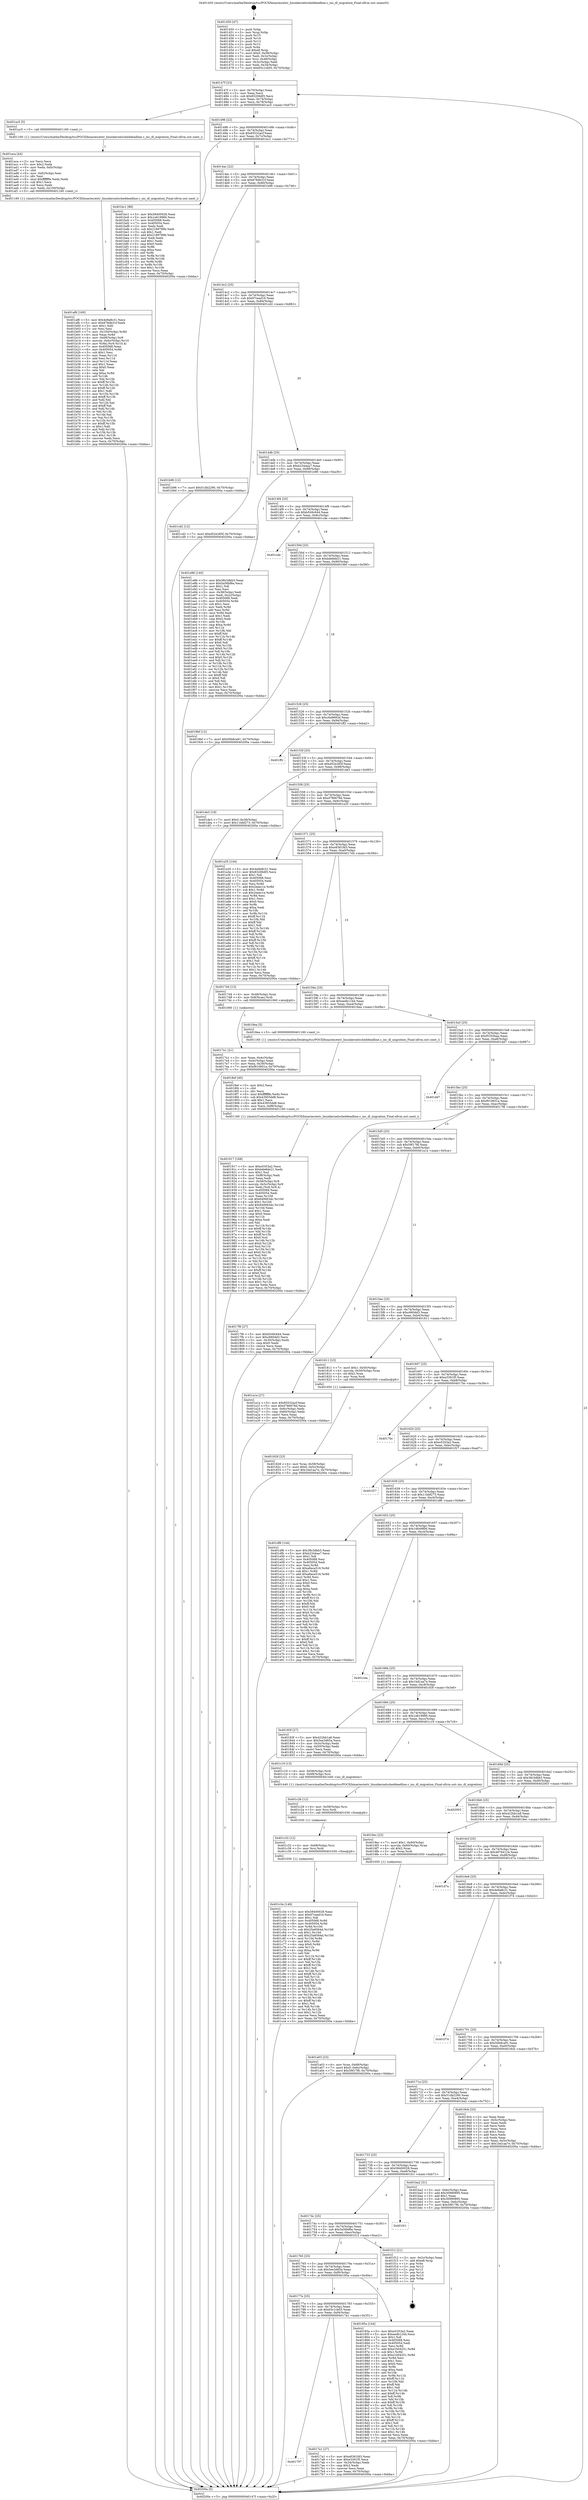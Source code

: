 digraph "0x401450" {
  label = "0x401450 (/mnt/c/Users/mathe/Desktop/tcc/POCII/binaries/extr_linuxkernelscheddeadline.c_inc_dl_migration_Final-ollvm.out::main(0))"
  labelloc = "t"
  node[shape=record]

  Entry [label="",width=0.3,height=0.3,shape=circle,fillcolor=black,style=filled]
  "0x40147f" [label="{
     0x40147f [23]\l
     | [instrs]\l
     &nbsp;&nbsp;0x40147f \<+3\>: mov -0x70(%rbp),%eax\l
     &nbsp;&nbsp;0x401482 \<+2\>: mov %eax,%ecx\l
     &nbsp;&nbsp;0x401484 \<+6\>: sub $0x83206df3,%ecx\l
     &nbsp;&nbsp;0x40148a \<+3\>: mov %eax,-0x74(%rbp)\l
     &nbsp;&nbsp;0x40148d \<+3\>: mov %ecx,-0x78(%rbp)\l
     &nbsp;&nbsp;0x401490 \<+6\>: je 0000000000401ac5 \<main+0x675\>\l
  }"]
  "0x401ac5" [label="{
     0x401ac5 [5]\l
     | [instrs]\l
     &nbsp;&nbsp;0x401ac5 \<+5\>: call 0000000000401160 \<next_i\>\l
     | [calls]\l
     &nbsp;&nbsp;0x401160 \{1\} (/mnt/c/Users/mathe/Desktop/tcc/POCII/binaries/extr_linuxkernelscheddeadline.c_inc_dl_migration_Final-ollvm.out::next_i)\l
  }"]
  "0x401496" [label="{
     0x401496 [22]\l
     | [instrs]\l
     &nbsp;&nbsp;0x401496 \<+5\>: jmp 000000000040149b \<main+0x4b\>\l
     &nbsp;&nbsp;0x40149b \<+3\>: mov -0x74(%rbp),%eax\l
     &nbsp;&nbsp;0x40149e \<+5\>: sub $0x85532acf,%eax\l
     &nbsp;&nbsp;0x4014a3 \<+3\>: mov %eax,-0x7c(%rbp)\l
     &nbsp;&nbsp;0x4014a6 \<+6\>: je 0000000000401bc1 \<main+0x771\>\l
  }"]
  Exit [label="",width=0.3,height=0.3,shape=circle,fillcolor=black,style=filled,peripheries=2]
  "0x401bc1" [label="{
     0x401bc1 [88]\l
     | [instrs]\l
     &nbsp;&nbsp;0x401bc1 \<+5\>: mov $0x58400028,%eax\l
     &nbsp;&nbsp;0x401bc6 \<+5\>: mov $0x1e619966,%ecx\l
     &nbsp;&nbsp;0x401bcb \<+7\>: mov 0x405068,%edx\l
     &nbsp;&nbsp;0x401bd2 \<+7\>: mov 0x405054,%esi\l
     &nbsp;&nbsp;0x401bd9 \<+2\>: mov %edx,%edi\l
     &nbsp;&nbsp;0x401bdb \<+6\>: sub $0x2189789b,%edi\l
     &nbsp;&nbsp;0x401be1 \<+3\>: sub $0x1,%edi\l
     &nbsp;&nbsp;0x401be4 \<+6\>: add $0x2189789b,%edi\l
     &nbsp;&nbsp;0x401bea \<+3\>: imul %edi,%edx\l
     &nbsp;&nbsp;0x401bed \<+3\>: and $0x1,%edx\l
     &nbsp;&nbsp;0x401bf0 \<+3\>: cmp $0x0,%edx\l
     &nbsp;&nbsp;0x401bf3 \<+4\>: sete %r8b\l
     &nbsp;&nbsp;0x401bf7 \<+3\>: cmp $0xa,%esi\l
     &nbsp;&nbsp;0x401bfa \<+4\>: setl %r9b\l
     &nbsp;&nbsp;0x401bfe \<+3\>: mov %r8b,%r10b\l
     &nbsp;&nbsp;0x401c01 \<+3\>: and %r9b,%r10b\l
     &nbsp;&nbsp;0x401c04 \<+3\>: xor %r9b,%r8b\l
     &nbsp;&nbsp;0x401c07 \<+3\>: or %r8b,%r10b\l
     &nbsp;&nbsp;0x401c0a \<+4\>: test $0x1,%r10b\l
     &nbsp;&nbsp;0x401c0e \<+3\>: cmovne %ecx,%eax\l
     &nbsp;&nbsp;0x401c11 \<+3\>: mov %eax,-0x70(%rbp)\l
     &nbsp;&nbsp;0x401c14 \<+5\>: jmp 000000000040200a \<main+0xbba\>\l
  }"]
  "0x4014ac" [label="{
     0x4014ac [22]\l
     | [instrs]\l
     &nbsp;&nbsp;0x4014ac \<+5\>: jmp 00000000004014b1 \<main+0x61\>\l
     &nbsp;&nbsp;0x4014b1 \<+3\>: mov -0x74(%rbp),%eax\l
     &nbsp;&nbsp;0x4014b4 \<+5\>: sub $0x878db31f,%eax\l
     &nbsp;&nbsp;0x4014b9 \<+3\>: mov %eax,-0x80(%rbp)\l
     &nbsp;&nbsp;0x4014bc \<+6\>: je 0000000000401b96 \<main+0x746\>\l
  }"]
  "0x401c3e" [label="{
     0x401c3e [148]\l
     | [instrs]\l
     &nbsp;&nbsp;0x401c3e \<+5\>: mov $0x58400028,%eax\l
     &nbsp;&nbsp;0x401c43 \<+5\>: mov $0x97cead16,%ecx\l
     &nbsp;&nbsp;0x401c48 \<+2\>: mov $0x1,%dl\l
     &nbsp;&nbsp;0x401c4a \<+8\>: mov 0x405068,%r8d\l
     &nbsp;&nbsp;0x401c52 \<+8\>: mov 0x405054,%r9d\l
     &nbsp;&nbsp;0x401c5a \<+3\>: mov %r8d,%r10d\l
     &nbsp;&nbsp;0x401c5d \<+7\>: sub $0x25a6564d,%r10d\l
     &nbsp;&nbsp;0x401c64 \<+4\>: sub $0x1,%r10d\l
     &nbsp;&nbsp;0x401c68 \<+7\>: add $0x25a6564d,%r10d\l
     &nbsp;&nbsp;0x401c6f \<+4\>: imul %r10d,%r8d\l
     &nbsp;&nbsp;0x401c73 \<+4\>: and $0x1,%r8d\l
     &nbsp;&nbsp;0x401c77 \<+4\>: cmp $0x0,%r8d\l
     &nbsp;&nbsp;0x401c7b \<+4\>: sete %r11b\l
     &nbsp;&nbsp;0x401c7f \<+4\>: cmp $0xa,%r9d\l
     &nbsp;&nbsp;0x401c83 \<+3\>: setl %bl\l
     &nbsp;&nbsp;0x401c86 \<+3\>: mov %r11b,%r14b\l
     &nbsp;&nbsp;0x401c89 \<+4\>: xor $0xff,%r14b\l
     &nbsp;&nbsp;0x401c8d \<+3\>: mov %bl,%r15b\l
     &nbsp;&nbsp;0x401c90 \<+4\>: xor $0xff,%r15b\l
     &nbsp;&nbsp;0x401c94 \<+3\>: xor $0x1,%dl\l
     &nbsp;&nbsp;0x401c97 \<+3\>: mov %r14b,%r12b\l
     &nbsp;&nbsp;0x401c9a \<+4\>: and $0xff,%r12b\l
     &nbsp;&nbsp;0x401c9e \<+3\>: and %dl,%r11b\l
     &nbsp;&nbsp;0x401ca1 \<+3\>: mov %r15b,%r13b\l
     &nbsp;&nbsp;0x401ca4 \<+4\>: and $0xff,%r13b\l
     &nbsp;&nbsp;0x401ca8 \<+2\>: and %dl,%bl\l
     &nbsp;&nbsp;0x401caa \<+3\>: or %r11b,%r12b\l
     &nbsp;&nbsp;0x401cad \<+3\>: or %bl,%r13b\l
     &nbsp;&nbsp;0x401cb0 \<+3\>: xor %r13b,%r12b\l
     &nbsp;&nbsp;0x401cb3 \<+3\>: or %r15b,%r14b\l
     &nbsp;&nbsp;0x401cb6 \<+4\>: xor $0xff,%r14b\l
     &nbsp;&nbsp;0x401cba \<+3\>: or $0x1,%dl\l
     &nbsp;&nbsp;0x401cbd \<+3\>: and %dl,%r14b\l
     &nbsp;&nbsp;0x401cc0 \<+3\>: or %r14b,%r12b\l
     &nbsp;&nbsp;0x401cc3 \<+4\>: test $0x1,%r12b\l
     &nbsp;&nbsp;0x401cc7 \<+3\>: cmovne %ecx,%eax\l
     &nbsp;&nbsp;0x401cca \<+3\>: mov %eax,-0x70(%rbp)\l
     &nbsp;&nbsp;0x401ccd \<+5\>: jmp 000000000040200a \<main+0xbba\>\l
  }"]
  "0x401b96" [label="{
     0x401b96 [12]\l
     | [instrs]\l
     &nbsp;&nbsp;0x401b96 \<+7\>: movl $0x51db2290,-0x70(%rbp)\l
     &nbsp;&nbsp;0x401b9d \<+5\>: jmp 000000000040200a \<main+0xbba\>\l
  }"]
  "0x4014c2" [label="{
     0x4014c2 [25]\l
     | [instrs]\l
     &nbsp;&nbsp;0x4014c2 \<+5\>: jmp 00000000004014c7 \<main+0x77\>\l
     &nbsp;&nbsp;0x4014c7 \<+3\>: mov -0x74(%rbp),%eax\l
     &nbsp;&nbsp;0x4014ca \<+5\>: sub $0x97cead16,%eax\l
     &nbsp;&nbsp;0x4014cf \<+6\>: mov %eax,-0x84(%rbp)\l
     &nbsp;&nbsp;0x4014d5 \<+6\>: je 0000000000401cd2 \<main+0x882\>\l
  }"]
  "0x401c32" [label="{
     0x401c32 [12]\l
     | [instrs]\l
     &nbsp;&nbsp;0x401c32 \<+4\>: mov -0x68(%rbp),%rsi\l
     &nbsp;&nbsp;0x401c36 \<+3\>: mov %rsi,%rdi\l
     &nbsp;&nbsp;0x401c39 \<+5\>: call 0000000000401030 \<free@plt\>\l
     | [calls]\l
     &nbsp;&nbsp;0x401030 \{1\} (unknown)\l
  }"]
  "0x401cd2" [label="{
     0x401cd2 [12]\l
     | [instrs]\l
     &nbsp;&nbsp;0x401cd2 \<+7\>: movl $0xd52e285f,-0x70(%rbp)\l
     &nbsp;&nbsp;0x401cd9 \<+5\>: jmp 000000000040200a \<main+0xbba\>\l
  }"]
  "0x4014db" [label="{
     0x4014db [25]\l
     | [instrs]\l
     &nbsp;&nbsp;0x4014db \<+5\>: jmp 00000000004014e0 \<main+0x90\>\l
     &nbsp;&nbsp;0x4014e0 \<+3\>: mov -0x74(%rbp),%eax\l
     &nbsp;&nbsp;0x4014e3 \<+5\>: sub $0xb2344aa7,%eax\l
     &nbsp;&nbsp;0x4014e8 \<+6\>: mov %eax,-0x88(%rbp)\l
     &nbsp;&nbsp;0x4014ee \<+6\>: je 0000000000401e86 \<main+0xa36\>\l
  }"]
  "0x401c26" [label="{
     0x401c26 [12]\l
     | [instrs]\l
     &nbsp;&nbsp;0x401c26 \<+4\>: mov -0x58(%rbp),%rsi\l
     &nbsp;&nbsp;0x401c2a \<+3\>: mov %rsi,%rdi\l
     &nbsp;&nbsp;0x401c2d \<+5\>: call 0000000000401030 \<free@plt\>\l
     | [calls]\l
     &nbsp;&nbsp;0x401030 \{1\} (unknown)\l
  }"]
  "0x401e86" [label="{
     0x401e86 [140]\l
     | [instrs]\l
     &nbsp;&nbsp;0x401e86 \<+5\>: mov $0x38c3dbb3,%eax\l
     &nbsp;&nbsp;0x401e8b \<+5\>: mov $0x5a56bf6e,%ecx\l
     &nbsp;&nbsp;0x401e90 \<+2\>: mov $0x1,%dl\l
     &nbsp;&nbsp;0x401e92 \<+2\>: xor %esi,%esi\l
     &nbsp;&nbsp;0x401e94 \<+3\>: mov -0x38(%rbp),%edi\l
     &nbsp;&nbsp;0x401e97 \<+3\>: mov %edi,-0x2c(%rbp)\l
     &nbsp;&nbsp;0x401e9a \<+7\>: mov 0x405068,%edi\l
     &nbsp;&nbsp;0x401ea1 \<+8\>: mov 0x405054,%r8d\l
     &nbsp;&nbsp;0x401ea9 \<+3\>: sub $0x1,%esi\l
     &nbsp;&nbsp;0x401eac \<+3\>: mov %edi,%r9d\l
     &nbsp;&nbsp;0x401eaf \<+3\>: add %esi,%r9d\l
     &nbsp;&nbsp;0x401eb2 \<+4\>: imul %r9d,%edi\l
     &nbsp;&nbsp;0x401eb6 \<+3\>: and $0x1,%edi\l
     &nbsp;&nbsp;0x401eb9 \<+3\>: cmp $0x0,%edi\l
     &nbsp;&nbsp;0x401ebc \<+4\>: sete %r10b\l
     &nbsp;&nbsp;0x401ec0 \<+4\>: cmp $0xa,%r8d\l
     &nbsp;&nbsp;0x401ec4 \<+4\>: setl %r11b\l
     &nbsp;&nbsp;0x401ec8 \<+3\>: mov %r10b,%bl\l
     &nbsp;&nbsp;0x401ecb \<+3\>: xor $0xff,%bl\l
     &nbsp;&nbsp;0x401ece \<+3\>: mov %r11b,%r14b\l
     &nbsp;&nbsp;0x401ed1 \<+4\>: xor $0xff,%r14b\l
     &nbsp;&nbsp;0x401ed5 \<+3\>: xor $0x0,%dl\l
     &nbsp;&nbsp;0x401ed8 \<+3\>: mov %bl,%r15b\l
     &nbsp;&nbsp;0x401edb \<+4\>: and $0x0,%r15b\l
     &nbsp;&nbsp;0x401edf \<+3\>: and %dl,%r10b\l
     &nbsp;&nbsp;0x401ee2 \<+3\>: mov %r14b,%r12b\l
     &nbsp;&nbsp;0x401ee5 \<+4\>: and $0x0,%r12b\l
     &nbsp;&nbsp;0x401ee9 \<+3\>: and %dl,%r11b\l
     &nbsp;&nbsp;0x401eec \<+3\>: or %r10b,%r15b\l
     &nbsp;&nbsp;0x401eef \<+3\>: or %r11b,%r12b\l
     &nbsp;&nbsp;0x401ef2 \<+3\>: xor %r12b,%r15b\l
     &nbsp;&nbsp;0x401ef5 \<+3\>: or %r14b,%bl\l
     &nbsp;&nbsp;0x401ef8 \<+3\>: xor $0xff,%bl\l
     &nbsp;&nbsp;0x401efb \<+3\>: or $0x0,%dl\l
     &nbsp;&nbsp;0x401efe \<+2\>: and %dl,%bl\l
     &nbsp;&nbsp;0x401f00 \<+3\>: or %bl,%r15b\l
     &nbsp;&nbsp;0x401f03 \<+4\>: test $0x1,%r15b\l
     &nbsp;&nbsp;0x401f07 \<+3\>: cmovne %ecx,%eax\l
     &nbsp;&nbsp;0x401f0a \<+3\>: mov %eax,-0x70(%rbp)\l
     &nbsp;&nbsp;0x401f0d \<+5\>: jmp 000000000040200a \<main+0xbba\>\l
  }"]
  "0x4014f4" [label="{
     0x4014f4 [25]\l
     | [instrs]\l
     &nbsp;&nbsp;0x4014f4 \<+5\>: jmp 00000000004014f9 \<main+0xa9\>\l
     &nbsp;&nbsp;0x4014f9 \<+3\>: mov -0x74(%rbp),%eax\l
     &nbsp;&nbsp;0x4014fc \<+5\>: sub $0xb549c644,%eax\l
     &nbsp;&nbsp;0x401501 \<+6\>: mov %eax,-0x8c(%rbp)\l
     &nbsp;&nbsp;0x401507 \<+6\>: je 0000000000401cde \<main+0x88e\>\l
  }"]
  "0x401af6" [label="{
     0x401af6 [160]\l
     | [instrs]\l
     &nbsp;&nbsp;0x401af6 \<+5\>: mov $0x4e9a8c31,%ecx\l
     &nbsp;&nbsp;0x401afb \<+5\>: mov $0x878db31f,%edx\l
     &nbsp;&nbsp;0x401b00 \<+3\>: mov $0x1,%dil\l
     &nbsp;&nbsp;0x401b03 \<+2\>: xor %esi,%esi\l
     &nbsp;&nbsp;0x401b05 \<+7\>: mov -0x100(%rbp),%r8d\l
     &nbsp;&nbsp;0x401b0c \<+4\>: imul %eax,%r8d\l
     &nbsp;&nbsp;0x401b10 \<+4\>: mov -0x68(%rbp),%r9\l
     &nbsp;&nbsp;0x401b14 \<+4\>: movslq -0x6c(%rbp),%r10\l
     &nbsp;&nbsp;0x401b18 \<+4\>: mov %r8d,(%r9,%r10,4)\l
     &nbsp;&nbsp;0x401b1c \<+7\>: mov 0x405068,%eax\l
     &nbsp;&nbsp;0x401b23 \<+8\>: mov 0x405054,%r8d\l
     &nbsp;&nbsp;0x401b2b \<+3\>: sub $0x1,%esi\l
     &nbsp;&nbsp;0x401b2e \<+3\>: mov %eax,%r11d\l
     &nbsp;&nbsp;0x401b31 \<+3\>: add %esi,%r11d\l
     &nbsp;&nbsp;0x401b34 \<+4\>: imul %r11d,%eax\l
     &nbsp;&nbsp;0x401b38 \<+3\>: and $0x1,%eax\l
     &nbsp;&nbsp;0x401b3b \<+3\>: cmp $0x0,%eax\l
     &nbsp;&nbsp;0x401b3e \<+3\>: sete %bl\l
     &nbsp;&nbsp;0x401b41 \<+4\>: cmp $0xa,%r8d\l
     &nbsp;&nbsp;0x401b45 \<+4\>: setl %r14b\l
     &nbsp;&nbsp;0x401b49 \<+3\>: mov %bl,%r15b\l
     &nbsp;&nbsp;0x401b4c \<+4\>: xor $0xff,%r15b\l
     &nbsp;&nbsp;0x401b50 \<+3\>: mov %r14b,%r12b\l
     &nbsp;&nbsp;0x401b53 \<+4\>: xor $0xff,%r12b\l
     &nbsp;&nbsp;0x401b57 \<+4\>: xor $0x1,%dil\l
     &nbsp;&nbsp;0x401b5b \<+3\>: mov %r15b,%r13b\l
     &nbsp;&nbsp;0x401b5e \<+4\>: and $0xff,%r13b\l
     &nbsp;&nbsp;0x401b62 \<+3\>: and %dil,%bl\l
     &nbsp;&nbsp;0x401b65 \<+3\>: mov %r12b,%al\l
     &nbsp;&nbsp;0x401b68 \<+2\>: and $0xff,%al\l
     &nbsp;&nbsp;0x401b6a \<+3\>: and %dil,%r14b\l
     &nbsp;&nbsp;0x401b6d \<+3\>: or %bl,%r13b\l
     &nbsp;&nbsp;0x401b70 \<+3\>: or %r14b,%al\l
     &nbsp;&nbsp;0x401b73 \<+3\>: xor %al,%r13b\l
     &nbsp;&nbsp;0x401b76 \<+3\>: or %r12b,%r15b\l
     &nbsp;&nbsp;0x401b79 \<+4\>: xor $0xff,%r15b\l
     &nbsp;&nbsp;0x401b7d \<+4\>: or $0x1,%dil\l
     &nbsp;&nbsp;0x401b81 \<+3\>: and %dil,%r15b\l
     &nbsp;&nbsp;0x401b84 \<+3\>: or %r15b,%r13b\l
     &nbsp;&nbsp;0x401b87 \<+4\>: test $0x1,%r13b\l
     &nbsp;&nbsp;0x401b8b \<+3\>: cmovne %edx,%ecx\l
     &nbsp;&nbsp;0x401b8e \<+3\>: mov %ecx,-0x70(%rbp)\l
     &nbsp;&nbsp;0x401b91 \<+5\>: jmp 000000000040200a \<main+0xbba\>\l
  }"]
  "0x401cde" [label="{
     0x401cde\l
  }", style=dashed]
  "0x40150d" [label="{
     0x40150d [25]\l
     | [instrs]\l
     &nbsp;&nbsp;0x40150d \<+5\>: jmp 0000000000401512 \<main+0xc2\>\l
     &nbsp;&nbsp;0x401512 \<+3\>: mov -0x74(%rbp),%eax\l
     &nbsp;&nbsp;0x401515 \<+5\>: sub $0xbde8de21,%eax\l
     &nbsp;&nbsp;0x40151a \<+6\>: mov %eax,-0x90(%rbp)\l
     &nbsp;&nbsp;0x401520 \<+6\>: je 00000000004019bf \<main+0x56f\>\l
  }"]
  "0x401aca" [label="{
     0x401aca [44]\l
     | [instrs]\l
     &nbsp;&nbsp;0x401aca \<+2\>: xor %ecx,%ecx\l
     &nbsp;&nbsp;0x401acc \<+5\>: mov $0x2,%edx\l
     &nbsp;&nbsp;0x401ad1 \<+6\>: mov %edx,-0xfc(%rbp)\l
     &nbsp;&nbsp;0x401ad7 \<+1\>: cltd\l
     &nbsp;&nbsp;0x401ad8 \<+6\>: mov -0xfc(%rbp),%esi\l
     &nbsp;&nbsp;0x401ade \<+2\>: idiv %esi\l
     &nbsp;&nbsp;0x401ae0 \<+6\>: imul $0xfffffffe,%edx,%edx\l
     &nbsp;&nbsp;0x401ae6 \<+3\>: sub $0x1,%ecx\l
     &nbsp;&nbsp;0x401ae9 \<+2\>: sub %ecx,%edx\l
     &nbsp;&nbsp;0x401aeb \<+6\>: mov %edx,-0x100(%rbp)\l
     &nbsp;&nbsp;0x401af1 \<+5\>: call 0000000000401160 \<next_i\>\l
     | [calls]\l
     &nbsp;&nbsp;0x401160 \{1\} (/mnt/c/Users/mathe/Desktop/tcc/POCII/binaries/extr_linuxkernelscheddeadline.c_inc_dl_migration_Final-ollvm.out::next_i)\l
  }"]
  "0x4019bf" [label="{
     0x4019bf [12]\l
     | [instrs]\l
     &nbsp;&nbsp;0x4019bf \<+7\>: movl $0x50b8ca91,-0x70(%rbp)\l
     &nbsp;&nbsp;0x4019c6 \<+5\>: jmp 000000000040200a \<main+0xbba\>\l
  }"]
  "0x401526" [label="{
     0x401526 [25]\l
     | [instrs]\l
     &nbsp;&nbsp;0x401526 \<+5\>: jmp 000000000040152b \<main+0xdb\>\l
     &nbsp;&nbsp;0x40152b \<+3\>: mov -0x74(%rbp),%eax\l
     &nbsp;&nbsp;0x40152e \<+5\>: sub $0xc6a9683d,%eax\l
     &nbsp;&nbsp;0x401533 \<+6\>: mov %eax,-0x94(%rbp)\l
     &nbsp;&nbsp;0x401539 \<+6\>: je 0000000000401ff2 \<main+0xba2\>\l
  }"]
  "0x401a03" [label="{
     0x401a03 [23]\l
     | [instrs]\l
     &nbsp;&nbsp;0x401a03 \<+4\>: mov %rax,-0x68(%rbp)\l
     &nbsp;&nbsp;0x401a07 \<+7\>: movl $0x0,-0x6c(%rbp)\l
     &nbsp;&nbsp;0x401a0e \<+7\>: movl $0x59f17f6,-0x70(%rbp)\l
     &nbsp;&nbsp;0x401a15 \<+5\>: jmp 000000000040200a \<main+0xbba\>\l
  }"]
  "0x401ff2" [label="{
     0x401ff2\l
  }", style=dashed]
  "0x40153f" [label="{
     0x40153f [25]\l
     | [instrs]\l
     &nbsp;&nbsp;0x40153f \<+5\>: jmp 0000000000401544 \<main+0xf4\>\l
     &nbsp;&nbsp;0x401544 \<+3\>: mov -0x74(%rbp),%eax\l
     &nbsp;&nbsp;0x401547 \<+5\>: sub $0xd52e285f,%eax\l
     &nbsp;&nbsp;0x40154c \<+6\>: mov %eax,-0x98(%rbp)\l
     &nbsp;&nbsp;0x401552 \<+6\>: je 0000000000401de3 \<main+0x993\>\l
  }"]
  "0x401917" [label="{
     0x401917 [168]\l
     | [instrs]\l
     &nbsp;&nbsp;0x401917 \<+5\>: mov $0xe5353a2,%ecx\l
     &nbsp;&nbsp;0x40191c \<+5\>: mov $0xbde8de21,%edx\l
     &nbsp;&nbsp;0x401921 \<+3\>: mov $0x1,%sil\l
     &nbsp;&nbsp;0x401924 \<+6\>: mov -0xf8(%rbp),%edi\l
     &nbsp;&nbsp;0x40192a \<+3\>: imul %eax,%edi\l
     &nbsp;&nbsp;0x40192d \<+4\>: mov -0x58(%rbp),%r8\l
     &nbsp;&nbsp;0x401931 \<+4\>: movslq -0x5c(%rbp),%r9\l
     &nbsp;&nbsp;0x401935 \<+4\>: mov %edi,(%r8,%r9,4)\l
     &nbsp;&nbsp;0x401939 \<+7\>: mov 0x405068,%eax\l
     &nbsp;&nbsp;0x401940 \<+7\>: mov 0x405054,%edi\l
     &nbsp;&nbsp;0x401947 \<+3\>: mov %eax,%r10d\l
     &nbsp;&nbsp;0x40194a \<+7\>: sub $0x640663dc,%r10d\l
     &nbsp;&nbsp;0x401951 \<+4\>: sub $0x1,%r10d\l
     &nbsp;&nbsp;0x401955 \<+7\>: add $0x640663dc,%r10d\l
     &nbsp;&nbsp;0x40195c \<+4\>: imul %r10d,%eax\l
     &nbsp;&nbsp;0x401960 \<+3\>: and $0x1,%eax\l
     &nbsp;&nbsp;0x401963 \<+3\>: cmp $0x0,%eax\l
     &nbsp;&nbsp;0x401966 \<+4\>: sete %r11b\l
     &nbsp;&nbsp;0x40196a \<+3\>: cmp $0xa,%edi\l
     &nbsp;&nbsp;0x40196d \<+3\>: setl %bl\l
     &nbsp;&nbsp;0x401970 \<+3\>: mov %r11b,%r14b\l
     &nbsp;&nbsp;0x401973 \<+4\>: xor $0xff,%r14b\l
     &nbsp;&nbsp;0x401977 \<+3\>: mov %bl,%r15b\l
     &nbsp;&nbsp;0x40197a \<+4\>: xor $0xff,%r15b\l
     &nbsp;&nbsp;0x40197e \<+4\>: xor $0x0,%sil\l
     &nbsp;&nbsp;0x401982 \<+3\>: mov %r14b,%r12b\l
     &nbsp;&nbsp;0x401985 \<+4\>: and $0x0,%r12b\l
     &nbsp;&nbsp;0x401989 \<+3\>: and %sil,%r11b\l
     &nbsp;&nbsp;0x40198c \<+3\>: mov %r15b,%r13b\l
     &nbsp;&nbsp;0x40198f \<+4\>: and $0x0,%r13b\l
     &nbsp;&nbsp;0x401993 \<+3\>: and %sil,%bl\l
     &nbsp;&nbsp;0x401996 \<+3\>: or %r11b,%r12b\l
     &nbsp;&nbsp;0x401999 \<+3\>: or %bl,%r13b\l
     &nbsp;&nbsp;0x40199c \<+3\>: xor %r13b,%r12b\l
     &nbsp;&nbsp;0x40199f \<+3\>: or %r15b,%r14b\l
     &nbsp;&nbsp;0x4019a2 \<+4\>: xor $0xff,%r14b\l
     &nbsp;&nbsp;0x4019a6 \<+4\>: or $0x0,%sil\l
     &nbsp;&nbsp;0x4019aa \<+3\>: and %sil,%r14b\l
     &nbsp;&nbsp;0x4019ad \<+3\>: or %r14b,%r12b\l
     &nbsp;&nbsp;0x4019b0 \<+4\>: test $0x1,%r12b\l
     &nbsp;&nbsp;0x4019b4 \<+3\>: cmovne %edx,%ecx\l
     &nbsp;&nbsp;0x4019b7 \<+3\>: mov %ecx,-0x70(%rbp)\l
     &nbsp;&nbsp;0x4019ba \<+5\>: jmp 000000000040200a \<main+0xbba\>\l
  }"]
  "0x401de3" [label="{
     0x401de3 [19]\l
     | [instrs]\l
     &nbsp;&nbsp;0x401de3 \<+7\>: movl $0x0,-0x38(%rbp)\l
     &nbsp;&nbsp;0x401dea \<+7\>: movl $0x11bbf273,-0x70(%rbp)\l
     &nbsp;&nbsp;0x401df1 \<+5\>: jmp 000000000040200a \<main+0xbba\>\l
  }"]
  "0x401558" [label="{
     0x401558 [25]\l
     | [instrs]\l
     &nbsp;&nbsp;0x401558 \<+5\>: jmp 000000000040155d \<main+0x10d\>\l
     &nbsp;&nbsp;0x40155d \<+3\>: mov -0x74(%rbp),%eax\l
     &nbsp;&nbsp;0x401560 \<+5\>: sub $0xd786678d,%eax\l
     &nbsp;&nbsp;0x401565 \<+6\>: mov %eax,-0x9c(%rbp)\l
     &nbsp;&nbsp;0x40156b \<+6\>: je 0000000000401a35 \<main+0x5e5\>\l
  }"]
  "0x4018ef" [label="{
     0x4018ef [40]\l
     | [instrs]\l
     &nbsp;&nbsp;0x4018ef \<+5\>: mov $0x2,%ecx\l
     &nbsp;&nbsp;0x4018f4 \<+1\>: cltd\l
     &nbsp;&nbsp;0x4018f5 \<+2\>: idiv %ecx\l
     &nbsp;&nbsp;0x4018f7 \<+6\>: imul $0xfffffffe,%edx,%ecx\l
     &nbsp;&nbsp;0x4018fd \<+6\>: sub $0x43955dd8,%ecx\l
     &nbsp;&nbsp;0x401903 \<+3\>: add $0x1,%ecx\l
     &nbsp;&nbsp;0x401906 \<+6\>: add $0x43955dd8,%ecx\l
     &nbsp;&nbsp;0x40190c \<+6\>: mov %ecx,-0xf8(%rbp)\l
     &nbsp;&nbsp;0x401912 \<+5\>: call 0000000000401160 \<next_i\>\l
     | [calls]\l
     &nbsp;&nbsp;0x401160 \{1\} (/mnt/c/Users/mathe/Desktop/tcc/POCII/binaries/extr_linuxkernelscheddeadline.c_inc_dl_migration_Final-ollvm.out::next_i)\l
  }"]
  "0x401a35" [label="{
     0x401a35 [144]\l
     | [instrs]\l
     &nbsp;&nbsp;0x401a35 \<+5\>: mov $0x4e9a8c31,%eax\l
     &nbsp;&nbsp;0x401a3a \<+5\>: mov $0x83206df3,%ecx\l
     &nbsp;&nbsp;0x401a3f \<+2\>: mov $0x1,%dl\l
     &nbsp;&nbsp;0x401a41 \<+7\>: mov 0x405068,%esi\l
     &nbsp;&nbsp;0x401a48 \<+7\>: mov 0x405054,%edi\l
     &nbsp;&nbsp;0x401a4f \<+3\>: mov %esi,%r8d\l
     &nbsp;&nbsp;0x401a52 \<+7\>: add $0x2eeec1e,%r8d\l
     &nbsp;&nbsp;0x401a59 \<+4\>: sub $0x1,%r8d\l
     &nbsp;&nbsp;0x401a5d \<+7\>: sub $0x2eeec1e,%r8d\l
     &nbsp;&nbsp;0x401a64 \<+4\>: imul %r8d,%esi\l
     &nbsp;&nbsp;0x401a68 \<+3\>: and $0x1,%esi\l
     &nbsp;&nbsp;0x401a6b \<+3\>: cmp $0x0,%esi\l
     &nbsp;&nbsp;0x401a6e \<+4\>: sete %r9b\l
     &nbsp;&nbsp;0x401a72 \<+3\>: cmp $0xa,%edi\l
     &nbsp;&nbsp;0x401a75 \<+4\>: setl %r10b\l
     &nbsp;&nbsp;0x401a79 \<+3\>: mov %r9b,%r11b\l
     &nbsp;&nbsp;0x401a7c \<+4\>: xor $0xff,%r11b\l
     &nbsp;&nbsp;0x401a80 \<+3\>: mov %r10b,%bl\l
     &nbsp;&nbsp;0x401a83 \<+3\>: xor $0xff,%bl\l
     &nbsp;&nbsp;0x401a86 \<+3\>: xor $0x1,%dl\l
     &nbsp;&nbsp;0x401a89 \<+3\>: mov %r11b,%r14b\l
     &nbsp;&nbsp;0x401a8c \<+4\>: and $0xff,%r14b\l
     &nbsp;&nbsp;0x401a90 \<+3\>: and %dl,%r9b\l
     &nbsp;&nbsp;0x401a93 \<+3\>: mov %bl,%r15b\l
     &nbsp;&nbsp;0x401a96 \<+4\>: and $0xff,%r15b\l
     &nbsp;&nbsp;0x401a9a \<+3\>: and %dl,%r10b\l
     &nbsp;&nbsp;0x401a9d \<+3\>: or %r9b,%r14b\l
     &nbsp;&nbsp;0x401aa0 \<+3\>: or %r10b,%r15b\l
     &nbsp;&nbsp;0x401aa3 \<+3\>: xor %r15b,%r14b\l
     &nbsp;&nbsp;0x401aa6 \<+3\>: or %bl,%r11b\l
     &nbsp;&nbsp;0x401aa9 \<+4\>: xor $0xff,%r11b\l
     &nbsp;&nbsp;0x401aad \<+3\>: or $0x1,%dl\l
     &nbsp;&nbsp;0x401ab0 \<+3\>: and %dl,%r11b\l
     &nbsp;&nbsp;0x401ab3 \<+3\>: or %r11b,%r14b\l
     &nbsp;&nbsp;0x401ab6 \<+4\>: test $0x1,%r14b\l
     &nbsp;&nbsp;0x401aba \<+3\>: cmovne %ecx,%eax\l
     &nbsp;&nbsp;0x401abd \<+3\>: mov %eax,-0x70(%rbp)\l
     &nbsp;&nbsp;0x401ac0 \<+5\>: jmp 000000000040200a \<main+0xbba\>\l
  }"]
  "0x401571" [label="{
     0x401571 [25]\l
     | [instrs]\l
     &nbsp;&nbsp;0x401571 \<+5\>: jmp 0000000000401576 \<main+0x126\>\l
     &nbsp;&nbsp;0x401576 \<+3\>: mov -0x74(%rbp),%eax\l
     &nbsp;&nbsp;0x401579 \<+5\>: sub $0xe8381fd3,%eax\l
     &nbsp;&nbsp;0x40157e \<+6\>: mov %eax,-0xa0(%rbp)\l
     &nbsp;&nbsp;0x401584 \<+6\>: je 00000000004017d4 \<main+0x384\>\l
  }"]
  "0x401828" [label="{
     0x401828 [23]\l
     | [instrs]\l
     &nbsp;&nbsp;0x401828 \<+4\>: mov %rax,-0x58(%rbp)\l
     &nbsp;&nbsp;0x40182c \<+7\>: movl $0x0,-0x5c(%rbp)\l
     &nbsp;&nbsp;0x401833 \<+7\>: movl $0x1bd1aa7e,-0x70(%rbp)\l
     &nbsp;&nbsp;0x40183a \<+5\>: jmp 000000000040200a \<main+0xbba\>\l
  }"]
  "0x4017d4" [label="{
     0x4017d4 [13]\l
     | [instrs]\l
     &nbsp;&nbsp;0x4017d4 \<+4\>: mov -0x48(%rbp),%rax\l
     &nbsp;&nbsp;0x4017d8 \<+4\>: mov 0x8(%rax),%rdi\l
     &nbsp;&nbsp;0x4017dc \<+5\>: call 0000000000401060 \<atoi@plt\>\l
     | [calls]\l
     &nbsp;&nbsp;0x401060 \{1\} (unknown)\l
  }"]
  "0x40158a" [label="{
     0x40158a [25]\l
     | [instrs]\l
     &nbsp;&nbsp;0x40158a \<+5\>: jmp 000000000040158f \<main+0x13f\>\l
     &nbsp;&nbsp;0x40158f \<+3\>: mov -0x74(%rbp),%eax\l
     &nbsp;&nbsp;0x401592 \<+5\>: sub $0xeedb1244,%eax\l
     &nbsp;&nbsp;0x401597 \<+6\>: mov %eax,-0xa4(%rbp)\l
     &nbsp;&nbsp;0x40159d \<+6\>: je 00000000004018ea \<main+0x49a\>\l
  }"]
  "0x4017e1" [label="{
     0x4017e1 [21]\l
     | [instrs]\l
     &nbsp;&nbsp;0x4017e1 \<+3\>: mov %eax,-0x4c(%rbp)\l
     &nbsp;&nbsp;0x4017e4 \<+3\>: mov -0x4c(%rbp),%eax\l
     &nbsp;&nbsp;0x4017e7 \<+3\>: mov %eax,-0x30(%rbp)\l
     &nbsp;&nbsp;0x4017ea \<+7\>: movl $0xf910601a,-0x70(%rbp)\l
     &nbsp;&nbsp;0x4017f1 \<+5\>: jmp 000000000040200a \<main+0xbba\>\l
  }"]
  "0x4018ea" [label="{
     0x4018ea [5]\l
     | [instrs]\l
     &nbsp;&nbsp;0x4018ea \<+5\>: call 0000000000401160 \<next_i\>\l
     | [calls]\l
     &nbsp;&nbsp;0x401160 \{1\} (/mnt/c/Users/mathe/Desktop/tcc/POCII/binaries/extr_linuxkernelscheddeadline.c_inc_dl_migration_Final-ollvm.out::next_i)\l
  }"]
  "0x4015a3" [label="{
     0x4015a3 [25]\l
     | [instrs]\l
     &nbsp;&nbsp;0x4015a3 \<+5\>: jmp 00000000004015a8 \<main+0x158\>\l
     &nbsp;&nbsp;0x4015a8 \<+3\>: mov -0x74(%rbp),%eax\l
     &nbsp;&nbsp;0x4015ab \<+5\>: sub $0xf5355baa,%eax\l
     &nbsp;&nbsp;0x4015b0 \<+6\>: mov %eax,-0xa8(%rbp)\l
     &nbsp;&nbsp;0x4015b6 \<+6\>: je 0000000000401dd7 \<main+0x987\>\l
  }"]
  "0x401450" [label="{
     0x401450 [47]\l
     | [instrs]\l
     &nbsp;&nbsp;0x401450 \<+1\>: push %rbp\l
     &nbsp;&nbsp;0x401451 \<+3\>: mov %rsp,%rbp\l
     &nbsp;&nbsp;0x401454 \<+2\>: push %r15\l
     &nbsp;&nbsp;0x401456 \<+2\>: push %r14\l
     &nbsp;&nbsp;0x401458 \<+2\>: push %r13\l
     &nbsp;&nbsp;0x40145a \<+2\>: push %r12\l
     &nbsp;&nbsp;0x40145c \<+1\>: push %rbx\l
     &nbsp;&nbsp;0x40145d \<+7\>: sub $0xe8,%rsp\l
     &nbsp;&nbsp;0x401464 \<+7\>: movl $0x0,-0x38(%rbp)\l
     &nbsp;&nbsp;0x40146b \<+3\>: mov %edi,-0x3c(%rbp)\l
     &nbsp;&nbsp;0x40146e \<+4\>: mov %rsi,-0x48(%rbp)\l
     &nbsp;&nbsp;0x401472 \<+3\>: mov -0x3c(%rbp),%edi\l
     &nbsp;&nbsp;0x401475 \<+3\>: mov %edi,-0x34(%rbp)\l
     &nbsp;&nbsp;0x401478 \<+7\>: movl $0x65c1cb05,-0x70(%rbp)\l
  }"]
  "0x401dd7" [label="{
     0x401dd7\l
  }", style=dashed]
  "0x4015bc" [label="{
     0x4015bc [25]\l
     | [instrs]\l
     &nbsp;&nbsp;0x4015bc \<+5\>: jmp 00000000004015c1 \<main+0x171\>\l
     &nbsp;&nbsp;0x4015c1 \<+3\>: mov -0x74(%rbp),%eax\l
     &nbsp;&nbsp;0x4015c4 \<+5\>: sub $0xf910601a,%eax\l
     &nbsp;&nbsp;0x4015c9 \<+6\>: mov %eax,-0xac(%rbp)\l
     &nbsp;&nbsp;0x4015cf \<+6\>: je 00000000004017f6 \<main+0x3a6\>\l
  }"]
  "0x40200a" [label="{
     0x40200a [5]\l
     | [instrs]\l
     &nbsp;&nbsp;0x40200a \<+5\>: jmp 000000000040147f \<main+0x2f\>\l
  }"]
  "0x4017f6" [label="{
     0x4017f6 [27]\l
     | [instrs]\l
     &nbsp;&nbsp;0x4017f6 \<+5\>: mov $0xb549c644,%eax\l
     &nbsp;&nbsp;0x4017fb \<+5\>: mov $0xc660dd3,%ecx\l
     &nbsp;&nbsp;0x401800 \<+3\>: mov -0x30(%rbp),%edx\l
     &nbsp;&nbsp;0x401803 \<+3\>: cmp $0x0,%edx\l
     &nbsp;&nbsp;0x401806 \<+3\>: cmove %ecx,%eax\l
     &nbsp;&nbsp;0x401809 \<+3\>: mov %eax,-0x70(%rbp)\l
     &nbsp;&nbsp;0x40180c \<+5\>: jmp 000000000040200a \<main+0xbba\>\l
  }"]
  "0x4015d5" [label="{
     0x4015d5 [25]\l
     | [instrs]\l
     &nbsp;&nbsp;0x4015d5 \<+5\>: jmp 00000000004015da \<main+0x18a\>\l
     &nbsp;&nbsp;0x4015da \<+3\>: mov -0x74(%rbp),%eax\l
     &nbsp;&nbsp;0x4015dd \<+5\>: sub $0x59f17f6,%eax\l
     &nbsp;&nbsp;0x4015e2 \<+6\>: mov %eax,-0xb0(%rbp)\l
     &nbsp;&nbsp;0x4015e8 \<+6\>: je 0000000000401a1a \<main+0x5ca\>\l
  }"]
  "0x401797" [label="{
     0x401797\l
  }", style=dashed]
  "0x401a1a" [label="{
     0x401a1a [27]\l
     | [instrs]\l
     &nbsp;&nbsp;0x401a1a \<+5\>: mov $0x85532acf,%eax\l
     &nbsp;&nbsp;0x401a1f \<+5\>: mov $0xd786678d,%ecx\l
     &nbsp;&nbsp;0x401a24 \<+3\>: mov -0x6c(%rbp),%edx\l
     &nbsp;&nbsp;0x401a27 \<+3\>: cmp -0x60(%rbp),%edx\l
     &nbsp;&nbsp;0x401a2a \<+3\>: cmovl %ecx,%eax\l
     &nbsp;&nbsp;0x401a2d \<+3\>: mov %eax,-0x70(%rbp)\l
     &nbsp;&nbsp;0x401a30 \<+5\>: jmp 000000000040200a \<main+0xbba\>\l
  }"]
  "0x4015ee" [label="{
     0x4015ee [25]\l
     | [instrs]\l
     &nbsp;&nbsp;0x4015ee \<+5\>: jmp 00000000004015f3 \<main+0x1a3\>\l
     &nbsp;&nbsp;0x4015f3 \<+3\>: mov -0x74(%rbp),%eax\l
     &nbsp;&nbsp;0x4015f6 \<+5\>: sub $0xc660dd3,%eax\l
     &nbsp;&nbsp;0x4015fb \<+6\>: mov %eax,-0xb4(%rbp)\l
     &nbsp;&nbsp;0x401601 \<+6\>: je 0000000000401811 \<main+0x3c1\>\l
  }"]
  "0x4017a1" [label="{
     0x4017a1 [27]\l
     | [instrs]\l
     &nbsp;&nbsp;0x4017a1 \<+5\>: mov $0xe8381fd3,%eax\l
     &nbsp;&nbsp;0x4017a6 \<+5\>: mov $0xe3391f5,%ecx\l
     &nbsp;&nbsp;0x4017ab \<+3\>: mov -0x34(%rbp),%edx\l
     &nbsp;&nbsp;0x4017ae \<+3\>: cmp $0x2,%edx\l
     &nbsp;&nbsp;0x4017b1 \<+3\>: cmovne %ecx,%eax\l
     &nbsp;&nbsp;0x4017b4 \<+3\>: mov %eax,-0x70(%rbp)\l
     &nbsp;&nbsp;0x4017b7 \<+5\>: jmp 000000000040200a \<main+0xbba\>\l
  }"]
  "0x401811" [label="{
     0x401811 [23]\l
     | [instrs]\l
     &nbsp;&nbsp;0x401811 \<+7\>: movl $0x1,-0x50(%rbp)\l
     &nbsp;&nbsp;0x401818 \<+4\>: movslq -0x50(%rbp),%rax\l
     &nbsp;&nbsp;0x40181c \<+4\>: shl $0x2,%rax\l
     &nbsp;&nbsp;0x401820 \<+3\>: mov %rax,%rdi\l
     &nbsp;&nbsp;0x401823 \<+5\>: call 0000000000401050 \<malloc@plt\>\l
     | [calls]\l
     &nbsp;&nbsp;0x401050 \{1\} (unknown)\l
  }"]
  "0x401607" [label="{
     0x401607 [25]\l
     | [instrs]\l
     &nbsp;&nbsp;0x401607 \<+5\>: jmp 000000000040160c \<main+0x1bc\>\l
     &nbsp;&nbsp;0x40160c \<+3\>: mov -0x74(%rbp),%eax\l
     &nbsp;&nbsp;0x40160f \<+5\>: sub $0xe3391f5,%eax\l
     &nbsp;&nbsp;0x401614 \<+6\>: mov %eax,-0xb8(%rbp)\l
     &nbsp;&nbsp;0x40161a \<+6\>: je 00000000004017bc \<main+0x36c\>\l
  }"]
  "0x40177e" [label="{
     0x40177e [25]\l
     | [instrs]\l
     &nbsp;&nbsp;0x40177e \<+5\>: jmp 0000000000401783 \<main+0x333\>\l
     &nbsp;&nbsp;0x401783 \<+3\>: mov -0x74(%rbp),%eax\l
     &nbsp;&nbsp;0x401786 \<+5\>: sub $0x65c1cb05,%eax\l
     &nbsp;&nbsp;0x40178b \<+6\>: mov %eax,-0xf4(%rbp)\l
     &nbsp;&nbsp;0x401791 \<+6\>: je 00000000004017a1 \<main+0x351\>\l
  }"]
  "0x4017bc" [label="{
     0x4017bc\l
  }", style=dashed]
  "0x401620" [label="{
     0x401620 [25]\l
     | [instrs]\l
     &nbsp;&nbsp;0x401620 \<+5\>: jmp 0000000000401625 \<main+0x1d5\>\l
     &nbsp;&nbsp;0x401625 \<+3\>: mov -0x74(%rbp),%eax\l
     &nbsp;&nbsp;0x401628 \<+5\>: sub $0xe5353a2,%eax\l
     &nbsp;&nbsp;0x40162d \<+6\>: mov %eax,-0xbc(%rbp)\l
     &nbsp;&nbsp;0x401633 \<+6\>: je 0000000000401f27 \<main+0xad7\>\l
  }"]
  "0x40185a" [label="{
     0x40185a [144]\l
     | [instrs]\l
     &nbsp;&nbsp;0x40185a \<+5\>: mov $0xe5353a2,%eax\l
     &nbsp;&nbsp;0x40185f \<+5\>: mov $0xeedb1244,%ecx\l
     &nbsp;&nbsp;0x401864 \<+2\>: mov $0x1,%dl\l
     &nbsp;&nbsp;0x401866 \<+7\>: mov 0x405068,%esi\l
     &nbsp;&nbsp;0x40186d \<+7\>: mov 0x405054,%edi\l
     &nbsp;&nbsp;0x401874 \<+3\>: mov %esi,%r8d\l
     &nbsp;&nbsp;0x401877 \<+7\>: add $0xe1b04251,%r8d\l
     &nbsp;&nbsp;0x40187e \<+4\>: sub $0x1,%r8d\l
     &nbsp;&nbsp;0x401882 \<+7\>: sub $0xe1b04251,%r8d\l
     &nbsp;&nbsp;0x401889 \<+4\>: imul %r8d,%esi\l
     &nbsp;&nbsp;0x40188d \<+3\>: and $0x1,%esi\l
     &nbsp;&nbsp;0x401890 \<+3\>: cmp $0x0,%esi\l
     &nbsp;&nbsp;0x401893 \<+4\>: sete %r9b\l
     &nbsp;&nbsp;0x401897 \<+3\>: cmp $0xa,%edi\l
     &nbsp;&nbsp;0x40189a \<+4\>: setl %r10b\l
     &nbsp;&nbsp;0x40189e \<+3\>: mov %r9b,%r11b\l
     &nbsp;&nbsp;0x4018a1 \<+4\>: xor $0xff,%r11b\l
     &nbsp;&nbsp;0x4018a5 \<+3\>: mov %r10b,%bl\l
     &nbsp;&nbsp;0x4018a8 \<+3\>: xor $0xff,%bl\l
     &nbsp;&nbsp;0x4018ab \<+3\>: xor $0x1,%dl\l
     &nbsp;&nbsp;0x4018ae \<+3\>: mov %r11b,%r14b\l
     &nbsp;&nbsp;0x4018b1 \<+4\>: and $0xff,%r14b\l
     &nbsp;&nbsp;0x4018b5 \<+3\>: and %dl,%r9b\l
     &nbsp;&nbsp;0x4018b8 \<+3\>: mov %bl,%r15b\l
     &nbsp;&nbsp;0x4018bb \<+4\>: and $0xff,%r15b\l
     &nbsp;&nbsp;0x4018bf \<+3\>: and %dl,%r10b\l
     &nbsp;&nbsp;0x4018c2 \<+3\>: or %r9b,%r14b\l
     &nbsp;&nbsp;0x4018c5 \<+3\>: or %r10b,%r15b\l
     &nbsp;&nbsp;0x4018c8 \<+3\>: xor %r15b,%r14b\l
     &nbsp;&nbsp;0x4018cb \<+3\>: or %bl,%r11b\l
     &nbsp;&nbsp;0x4018ce \<+4\>: xor $0xff,%r11b\l
     &nbsp;&nbsp;0x4018d2 \<+3\>: or $0x1,%dl\l
     &nbsp;&nbsp;0x4018d5 \<+3\>: and %dl,%r11b\l
     &nbsp;&nbsp;0x4018d8 \<+3\>: or %r11b,%r14b\l
     &nbsp;&nbsp;0x4018db \<+4\>: test $0x1,%r14b\l
     &nbsp;&nbsp;0x4018df \<+3\>: cmovne %ecx,%eax\l
     &nbsp;&nbsp;0x4018e2 \<+3\>: mov %eax,-0x70(%rbp)\l
     &nbsp;&nbsp;0x4018e5 \<+5\>: jmp 000000000040200a \<main+0xbba\>\l
  }"]
  "0x401f27" [label="{
     0x401f27\l
  }", style=dashed]
  "0x401639" [label="{
     0x401639 [25]\l
     | [instrs]\l
     &nbsp;&nbsp;0x401639 \<+5\>: jmp 000000000040163e \<main+0x1ee\>\l
     &nbsp;&nbsp;0x40163e \<+3\>: mov -0x74(%rbp),%eax\l
     &nbsp;&nbsp;0x401641 \<+5\>: sub $0x11bbf273,%eax\l
     &nbsp;&nbsp;0x401646 \<+6\>: mov %eax,-0xc0(%rbp)\l
     &nbsp;&nbsp;0x40164c \<+6\>: je 0000000000401df6 \<main+0x9a6\>\l
  }"]
  "0x401765" [label="{
     0x401765 [25]\l
     | [instrs]\l
     &nbsp;&nbsp;0x401765 \<+5\>: jmp 000000000040176a \<main+0x31a\>\l
     &nbsp;&nbsp;0x40176a \<+3\>: mov -0x74(%rbp),%eax\l
     &nbsp;&nbsp;0x40176d \<+5\>: sub $0x5ee3d65a,%eax\l
     &nbsp;&nbsp;0x401772 \<+6\>: mov %eax,-0xf0(%rbp)\l
     &nbsp;&nbsp;0x401778 \<+6\>: je 000000000040185a \<main+0x40a\>\l
  }"]
  "0x401df6" [label="{
     0x401df6 [144]\l
     | [instrs]\l
     &nbsp;&nbsp;0x401df6 \<+5\>: mov $0x38c3dbb3,%eax\l
     &nbsp;&nbsp;0x401dfb \<+5\>: mov $0xb2344aa7,%ecx\l
     &nbsp;&nbsp;0x401e00 \<+2\>: mov $0x1,%dl\l
     &nbsp;&nbsp;0x401e02 \<+7\>: mov 0x405068,%esi\l
     &nbsp;&nbsp;0x401e09 \<+7\>: mov 0x405054,%edi\l
     &nbsp;&nbsp;0x401e10 \<+3\>: mov %esi,%r8d\l
     &nbsp;&nbsp;0x401e13 \<+7\>: sub $0xa8aca516,%r8d\l
     &nbsp;&nbsp;0x401e1a \<+4\>: sub $0x1,%r8d\l
     &nbsp;&nbsp;0x401e1e \<+7\>: add $0xa8aca516,%r8d\l
     &nbsp;&nbsp;0x401e25 \<+4\>: imul %r8d,%esi\l
     &nbsp;&nbsp;0x401e29 \<+3\>: and $0x1,%esi\l
     &nbsp;&nbsp;0x401e2c \<+3\>: cmp $0x0,%esi\l
     &nbsp;&nbsp;0x401e2f \<+4\>: sete %r9b\l
     &nbsp;&nbsp;0x401e33 \<+3\>: cmp $0xa,%edi\l
     &nbsp;&nbsp;0x401e36 \<+4\>: setl %r10b\l
     &nbsp;&nbsp;0x401e3a \<+3\>: mov %r9b,%r11b\l
     &nbsp;&nbsp;0x401e3d \<+4\>: xor $0xff,%r11b\l
     &nbsp;&nbsp;0x401e41 \<+3\>: mov %r10b,%bl\l
     &nbsp;&nbsp;0x401e44 \<+3\>: xor $0xff,%bl\l
     &nbsp;&nbsp;0x401e47 \<+3\>: xor $0x0,%dl\l
     &nbsp;&nbsp;0x401e4a \<+3\>: mov %r11b,%r14b\l
     &nbsp;&nbsp;0x401e4d \<+4\>: and $0x0,%r14b\l
     &nbsp;&nbsp;0x401e51 \<+3\>: and %dl,%r9b\l
     &nbsp;&nbsp;0x401e54 \<+3\>: mov %bl,%r15b\l
     &nbsp;&nbsp;0x401e57 \<+4\>: and $0x0,%r15b\l
     &nbsp;&nbsp;0x401e5b \<+3\>: and %dl,%r10b\l
     &nbsp;&nbsp;0x401e5e \<+3\>: or %r9b,%r14b\l
     &nbsp;&nbsp;0x401e61 \<+3\>: or %r10b,%r15b\l
     &nbsp;&nbsp;0x401e64 \<+3\>: xor %r15b,%r14b\l
     &nbsp;&nbsp;0x401e67 \<+3\>: or %bl,%r11b\l
     &nbsp;&nbsp;0x401e6a \<+4\>: xor $0xff,%r11b\l
     &nbsp;&nbsp;0x401e6e \<+3\>: or $0x0,%dl\l
     &nbsp;&nbsp;0x401e71 \<+3\>: and %dl,%r11b\l
     &nbsp;&nbsp;0x401e74 \<+3\>: or %r11b,%r14b\l
     &nbsp;&nbsp;0x401e77 \<+4\>: test $0x1,%r14b\l
     &nbsp;&nbsp;0x401e7b \<+3\>: cmovne %ecx,%eax\l
     &nbsp;&nbsp;0x401e7e \<+3\>: mov %eax,-0x70(%rbp)\l
     &nbsp;&nbsp;0x401e81 \<+5\>: jmp 000000000040200a \<main+0xbba\>\l
  }"]
  "0x401652" [label="{
     0x401652 [25]\l
     | [instrs]\l
     &nbsp;&nbsp;0x401652 \<+5\>: jmp 0000000000401657 \<main+0x207\>\l
     &nbsp;&nbsp;0x401657 \<+3\>: mov -0x74(%rbp),%eax\l
     &nbsp;&nbsp;0x40165a \<+5\>: sub $0x16649f06,%eax\l
     &nbsp;&nbsp;0x40165f \<+6\>: mov %eax,-0xc4(%rbp)\l
     &nbsp;&nbsp;0x401665 \<+6\>: je 0000000000401cea \<main+0x89a\>\l
  }"]
  "0x401f12" [label="{
     0x401f12 [21]\l
     | [instrs]\l
     &nbsp;&nbsp;0x401f12 \<+3\>: mov -0x2c(%rbp),%eax\l
     &nbsp;&nbsp;0x401f15 \<+7\>: add $0xe8,%rsp\l
     &nbsp;&nbsp;0x401f1c \<+1\>: pop %rbx\l
     &nbsp;&nbsp;0x401f1d \<+2\>: pop %r12\l
     &nbsp;&nbsp;0x401f1f \<+2\>: pop %r13\l
     &nbsp;&nbsp;0x401f21 \<+2\>: pop %r14\l
     &nbsp;&nbsp;0x401f23 \<+2\>: pop %r15\l
     &nbsp;&nbsp;0x401f25 \<+1\>: pop %rbp\l
     &nbsp;&nbsp;0x401f26 \<+1\>: ret\l
  }"]
  "0x401cea" [label="{
     0x401cea\l
  }", style=dashed]
  "0x40166b" [label="{
     0x40166b [25]\l
     | [instrs]\l
     &nbsp;&nbsp;0x40166b \<+5\>: jmp 0000000000401670 \<main+0x220\>\l
     &nbsp;&nbsp;0x401670 \<+3\>: mov -0x74(%rbp),%eax\l
     &nbsp;&nbsp;0x401673 \<+5\>: sub $0x1bd1aa7e,%eax\l
     &nbsp;&nbsp;0x401678 \<+6\>: mov %eax,-0xc8(%rbp)\l
     &nbsp;&nbsp;0x40167e \<+6\>: je 000000000040183f \<main+0x3ef\>\l
  }"]
  "0x40174c" [label="{
     0x40174c [25]\l
     | [instrs]\l
     &nbsp;&nbsp;0x40174c \<+5\>: jmp 0000000000401751 \<main+0x301\>\l
     &nbsp;&nbsp;0x401751 \<+3\>: mov -0x74(%rbp),%eax\l
     &nbsp;&nbsp;0x401754 \<+5\>: sub $0x5a56bf6e,%eax\l
     &nbsp;&nbsp;0x401759 \<+6\>: mov %eax,-0xec(%rbp)\l
     &nbsp;&nbsp;0x40175f \<+6\>: je 0000000000401f12 \<main+0xac2\>\l
  }"]
  "0x40183f" [label="{
     0x40183f [27]\l
     | [instrs]\l
     &nbsp;&nbsp;0x40183f \<+5\>: mov $0x422bb1a8,%eax\l
     &nbsp;&nbsp;0x401844 \<+5\>: mov $0x5ee3d65a,%ecx\l
     &nbsp;&nbsp;0x401849 \<+3\>: mov -0x5c(%rbp),%edx\l
     &nbsp;&nbsp;0x40184c \<+3\>: cmp -0x50(%rbp),%edx\l
     &nbsp;&nbsp;0x40184f \<+3\>: cmovl %ecx,%eax\l
     &nbsp;&nbsp;0x401852 \<+3\>: mov %eax,-0x70(%rbp)\l
     &nbsp;&nbsp;0x401855 \<+5\>: jmp 000000000040200a \<main+0xbba\>\l
  }"]
  "0x401684" [label="{
     0x401684 [25]\l
     | [instrs]\l
     &nbsp;&nbsp;0x401684 \<+5\>: jmp 0000000000401689 \<main+0x239\>\l
     &nbsp;&nbsp;0x401689 \<+3\>: mov -0x74(%rbp),%eax\l
     &nbsp;&nbsp;0x40168c \<+5\>: sub $0x1e619966,%eax\l
     &nbsp;&nbsp;0x401691 \<+6\>: mov %eax,-0xcc(%rbp)\l
     &nbsp;&nbsp;0x401697 \<+6\>: je 0000000000401c19 \<main+0x7c9\>\l
  }"]
  "0x401fc1" [label="{
     0x401fc1\l
  }", style=dashed]
  "0x401c19" [label="{
     0x401c19 [13]\l
     | [instrs]\l
     &nbsp;&nbsp;0x401c19 \<+4\>: mov -0x58(%rbp),%rdi\l
     &nbsp;&nbsp;0x401c1d \<+4\>: mov -0x68(%rbp),%rsi\l
     &nbsp;&nbsp;0x401c21 \<+5\>: call 0000000000401440 \<inc_dl_migration\>\l
     | [calls]\l
     &nbsp;&nbsp;0x401440 \{1\} (/mnt/c/Users/mathe/Desktop/tcc/POCII/binaries/extr_linuxkernelscheddeadline.c_inc_dl_migration_Final-ollvm.out::inc_dl_migration)\l
  }"]
  "0x40169d" [label="{
     0x40169d [25]\l
     | [instrs]\l
     &nbsp;&nbsp;0x40169d \<+5\>: jmp 00000000004016a2 \<main+0x252\>\l
     &nbsp;&nbsp;0x4016a2 \<+3\>: mov -0x74(%rbp),%eax\l
     &nbsp;&nbsp;0x4016a5 \<+5\>: sub $0x38c3dbb3,%eax\l
     &nbsp;&nbsp;0x4016aa \<+6\>: mov %eax,-0xd0(%rbp)\l
     &nbsp;&nbsp;0x4016b0 \<+6\>: je 0000000000402003 \<main+0xbb3\>\l
  }"]
  "0x401733" [label="{
     0x401733 [25]\l
     | [instrs]\l
     &nbsp;&nbsp;0x401733 \<+5\>: jmp 0000000000401738 \<main+0x2e8\>\l
     &nbsp;&nbsp;0x401738 \<+3\>: mov -0x74(%rbp),%eax\l
     &nbsp;&nbsp;0x40173b \<+5\>: sub $0x58400028,%eax\l
     &nbsp;&nbsp;0x401740 \<+6\>: mov %eax,-0xe8(%rbp)\l
     &nbsp;&nbsp;0x401746 \<+6\>: je 0000000000401fc1 \<main+0xb71\>\l
  }"]
  "0x402003" [label="{
     0x402003\l
  }", style=dashed]
  "0x4016b6" [label="{
     0x4016b6 [25]\l
     | [instrs]\l
     &nbsp;&nbsp;0x4016b6 \<+5\>: jmp 00000000004016bb \<main+0x26b\>\l
     &nbsp;&nbsp;0x4016bb \<+3\>: mov -0x74(%rbp),%eax\l
     &nbsp;&nbsp;0x4016be \<+5\>: sub $0x422bb1a8,%eax\l
     &nbsp;&nbsp;0x4016c3 \<+6\>: mov %eax,-0xd4(%rbp)\l
     &nbsp;&nbsp;0x4016c9 \<+6\>: je 00000000004019ec \<main+0x59c\>\l
  }"]
  "0x401ba2" [label="{
     0x401ba2 [31]\l
     | [instrs]\l
     &nbsp;&nbsp;0x401ba2 \<+3\>: mov -0x6c(%rbp),%eax\l
     &nbsp;&nbsp;0x401ba5 \<+5\>: add $0x30990895,%eax\l
     &nbsp;&nbsp;0x401baa \<+3\>: add $0x1,%eax\l
     &nbsp;&nbsp;0x401bad \<+5\>: sub $0x30990895,%eax\l
     &nbsp;&nbsp;0x401bb2 \<+3\>: mov %eax,-0x6c(%rbp)\l
     &nbsp;&nbsp;0x401bb5 \<+7\>: movl $0x59f17f6,-0x70(%rbp)\l
     &nbsp;&nbsp;0x401bbc \<+5\>: jmp 000000000040200a \<main+0xbba\>\l
  }"]
  "0x4019ec" [label="{
     0x4019ec [23]\l
     | [instrs]\l
     &nbsp;&nbsp;0x4019ec \<+7\>: movl $0x1,-0x60(%rbp)\l
     &nbsp;&nbsp;0x4019f3 \<+4\>: movslq -0x60(%rbp),%rax\l
     &nbsp;&nbsp;0x4019f7 \<+4\>: shl $0x2,%rax\l
     &nbsp;&nbsp;0x4019fb \<+3\>: mov %rax,%rdi\l
     &nbsp;&nbsp;0x4019fe \<+5\>: call 0000000000401050 \<malloc@plt\>\l
     | [calls]\l
     &nbsp;&nbsp;0x401050 \{1\} (unknown)\l
  }"]
  "0x4016cf" [label="{
     0x4016cf [25]\l
     | [instrs]\l
     &nbsp;&nbsp;0x4016cf \<+5\>: jmp 00000000004016d4 \<main+0x284\>\l
     &nbsp;&nbsp;0x4016d4 \<+3\>: mov -0x74(%rbp),%eax\l
     &nbsp;&nbsp;0x4016d7 \<+5\>: sub $0x48784124,%eax\l
     &nbsp;&nbsp;0x4016dc \<+6\>: mov %eax,-0xd8(%rbp)\l
     &nbsp;&nbsp;0x4016e2 \<+6\>: je 0000000000401d7a \<main+0x92a\>\l
  }"]
  "0x40171a" [label="{
     0x40171a [25]\l
     | [instrs]\l
     &nbsp;&nbsp;0x40171a \<+5\>: jmp 000000000040171f \<main+0x2cf\>\l
     &nbsp;&nbsp;0x40171f \<+3\>: mov -0x74(%rbp),%eax\l
     &nbsp;&nbsp;0x401722 \<+5\>: sub $0x51db2290,%eax\l
     &nbsp;&nbsp;0x401727 \<+6\>: mov %eax,-0xe4(%rbp)\l
     &nbsp;&nbsp;0x40172d \<+6\>: je 0000000000401ba2 \<main+0x752\>\l
  }"]
  "0x401d7a" [label="{
     0x401d7a\l
  }", style=dashed]
  "0x4016e8" [label="{
     0x4016e8 [25]\l
     | [instrs]\l
     &nbsp;&nbsp;0x4016e8 \<+5\>: jmp 00000000004016ed \<main+0x29d\>\l
     &nbsp;&nbsp;0x4016ed \<+3\>: mov -0x74(%rbp),%eax\l
     &nbsp;&nbsp;0x4016f0 \<+5\>: sub $0x4e9a8c31,%eax\l
     &nbsp;&nbsp;0x4016f5 \<+6\>: mov %eax,-0xdc(%rbp)\l
     &nbsp;&nbsp;0x4016fb \<+6\>: je 0000000000401f74 \<main+0xb24\>\l
  }"]
  "0x4019cb" [label="{
     0x4019cb [33]\l
     | [instrs]\l
     &nbsp;&nbsp;0x4019cb \<+2\>: xor %eax,%eax\l
     &nbsp;&nbsp;0x4019cd \<+3\>: mov -0x5c(%rbp),%ecx\l
     &nbsp;&nbsp;0x4019d0 \<+2\>: mov %eax,%edx\l
     &nbsp;&nbsp;0x4019d2 \<+2\>: sub %ecx,%edx\l
     &nbsp;&nbsp;0x4019d4 \<+2\>: mov %eax,%ecx\l
     &nbsp;&nbsp;0x4019d6 \<+3\>: sub $0x1,%ecx\l
     &nbsp;&nbsp;0x4019d9 \<+2\>: add %ecx,%edx\l
     &nbsp;&nbsp;0x4019db \<+2\>: sub %edx,%eax\l
     &nbsp;&nbsp;0x4019dd \<+3\>: mov %eax,-0x5c(%rbp)\l
     &nbsp;&nbsp;0x4019e0 \<+7\>: movl $0x1bd1aa7e,-0x70(%rbp)\l
     &nbsp;&nbsp;0x4019e7 \<+5\>: jmp 000000000040200a \<main+0xbba\>\l
  }"]
  "0x401f74" [label="{
     0x401f74\l
  }", style=dashed]
  "0x401701" [label="{
     0x401701 [25]\l
     | [instrs]\l
     &nbsp;&nbsp;0x401701 \<+5\>: jmp 0000000000401706 \<main+0x2b6\>\l
     &nbsp;&nbsp;0x401706 \<+3\>: mov -0x74(%rbp),%eax\l
     &nbsp;&nbsp;0x401709 \<+5\>: sub $0x50b8ca91,%eax\l
     &nbsp;&nbsp;0x40170e \<+6\>: mov %eax,-0xe0(%rbp)\l
     &nbsp;&nbsp;0x401714 \<+6\>: je 00000000004019cb \<main+0x57b\>\l
  }"]
  Entry -> "0x401450" [label=" 1"]
  "0x40147f" -> "0x401ac5" [label=" 1"]
  "0x40147f" -> "0x401496" [label=" 23"]
  "0x401f12" -> Exit [label=" 1"]
  "0x401496" -> "0x401bc1" [label=" 1"]
  "0x401496" -> "0x4014ac" [label=" 22"]
  "0x401e86" -> "0x40200a" [label=" 1"]
  "0x4014ac" -> "0x401b96" [label=" 1"]
  "0x4014ac" -> "0x4014c2" [label=" 21"]
  "0x401df6" -> "0x40200a" [label=" 1"]
  "0x4014c2" -> "0x401cd2" [label=" 1"]
  "0x4014c2" -> "0x4014db" [label=" 20"]
  "0x401de3" -> "0x40200a" [label=" 1"]
  "0x4014db" -> "0x401e86" [label=" 1"]
  "0x4014db" -> "0x4014f4" [label=" 19"]
  "0x401cd2" -> "0x40200a" [label=" 1"]
  "0x4014f4" -> "0x401cde" [label=" 0"]
  "0x4014f4" -> "0x40150d" [label=" 19"]
  "0x401c3e" -> "0x40200a" [label=" 1"]
  "0x40150d" -> "0x4019bf" [label=" 1"]
  "0x40150d" -> "0x401526" [label=" 18"]
  "0x401c32" -> "0x401c3e" [label=" 1"]
  "0x401526" -> "0x401ff2" [label=" 0"]
  "0x401526" -> "0x40153f" [label=" 18"]
  "0x401c26" -> "0x401c32" [label=" 1"]
  "0x40153f" -> "0x401de3" [label=" 1"]
  "0x40153f" -> "0x401558" [label=" 17"]
  "0x401c19" -> "0x401c26" [label=" 1"]
  "0x401558" -> "0x401a35" [label=" 1"]
  "0x401558" -> "0x401571" [label=" 16"]
  "0x401bc1" -> "0x40200a" [label=" 1"]
  "0x401571" -> "0x4017d4" [label=" 1"]
  "0x401571" -> "0x40158a" [label=" 15"]
  "0x401ba2" -> "0x40200a" [label=" 1"]
  "0x40158a" -> "0x4018ea" [label=" 1"]
  "0x40158a" -> "0x4015a3" [label=" 14"]
  "0x401b96" -> "0x40200a" [label=" 1"]
  "0x4015a3" -> "0x401dd7" [label=" 0"]
  "0x4015a3" -> "0x4015bc" [label=" 14"]
  "0x401af6" -> "0x40200a" [label=" 1"]
  "0x4015bc" -> "0x4017f6" [label=" 1"]
  "0x4015bc" -> "0x4015d5" [label=" 13"]
  "0x401aca" -> "0x401af6" [label=" 1"]
  "0x4015d5" -> "0x401a1a" [label=" 2"]
  "0x4015d5" -> "0x4015ee" [label=" 11"]
  "0x401ac5" -> "0x401aca" [label=" 1"]
  "0x4015ee" -> "0x401811" [label=" 1"]
  "0x4015ee" -> "0x401607" [label=" 10"]
  "0x401a35" -> "0x40200a" [label=" 1"]
  "0x401607" -> "0x4017bc" [label=" 0"]
  "0x401607" -> "0x401620" [label=" 10"]
  "0x401a03" -> "0x40200a" [label=" 1"]
  "0x401620" -> "0x401f27" [label=" 0"]
  "0x401620" -> "0x401639" [label=" 10"]
  "0x4019ec" -> "0x401a03" [label=" 1"]
  "0x401639" -> "0x401df6" [label=" 1"]
  "0x401639" -> "0x401652" [label=" 9"]
  "0x4019bf" -> "0x40200a" [label=" 1"]
  "0x401652" -> "0x401cea" [label=" 0"]
  "0x401652" -> "0x40166b" [label=" 9"]
  "0x401917" -> "0x40200a" [label=" 1"]
  "0x40166b" -> "0x40183f" [label=" 2"]
  "0x40166b" -> "0x401684" [label=" 7"]
  "0x4018ea" -> "0x4018ef" [label=" 1"]
  "0x401684" -> "0x401c19" [label=" 1"]
  "0x401684" -> "0x40169d" [label=" 6"]
  "0x40185a" -> "0x40200a" [label=" 1"]
  "0x40169d" -> "0x402003" [label=" 0"]
  "0x40169d" -> "0x4016b6" [label=" 6"]
  "0x401828" -> "0x40200a" [label=" 1"]
  "0x4016b6" -> "0x4019ec" [label=" 1"]
  "0x4016b6" -> "0x4016cf" [label=" 5"]
  "0x401811" -> "0x401828" [label=" 1"]
  "0x4016cf" -> "0x401d7a" [label=" 0"]
  "0x4016cf" -> "0x4016e8" [label=" 5"]
  "0x4017e1" -> "0x40200a" [label=" 1"]
  "0x4016e8" -> "0x401f74" [label=" 0"]
  "0x4016e8" -> "0x401701" [label=" 5"]
  "0x4017d4" -> "0x4017e1" [label=" 1"]
  "0x401701" -> "0x4019cb" [label=" 1"]
  "0x401701" -> "0x40171a" [label=" 4"]
  "0x4017f6" -> "0x40200a" [label=" 1"]
  "0x40171a" -> "0x401ba2" [label=" 1"]
  "0x40171a" -> "0x401733" [label=" 3"]
  "0x40183f" -> "0x40200a" [label=" 2"]
  "0x401733" -> "0x401fc1" [label=" 0"]
  "0x401733" -> "0x40174c" [label=" 3"]
  "0x4018ef" -> "0x401917" [label=" 1"]
  "0x40174c" -> "0x401f12" [label=" 1"]
  "0x40174c" -> "0x401765" [label=" 2"]
  "0x4019cb" -> "0x40200a" [label=" 1"]
  "0x401765" -> "0x40185a" [label=" 1"]
  "0x401765" -> "0x40177e" [label=" 1"]
  "0x401a1a" -> "0x40200a" [label=" 2"]
  "0x40177e" -> "0x4017a1" [label=" 1"]
  "0x40177e" -> "0x401797" [label=" 0"]
  "0x4017a1" -> "0x40200a" [label=" 1"]
  "0x401450" -> "0x40147f" [label=" 1"]
  "0x40200a" -> "0x40147f" [label=" 23"]
}
